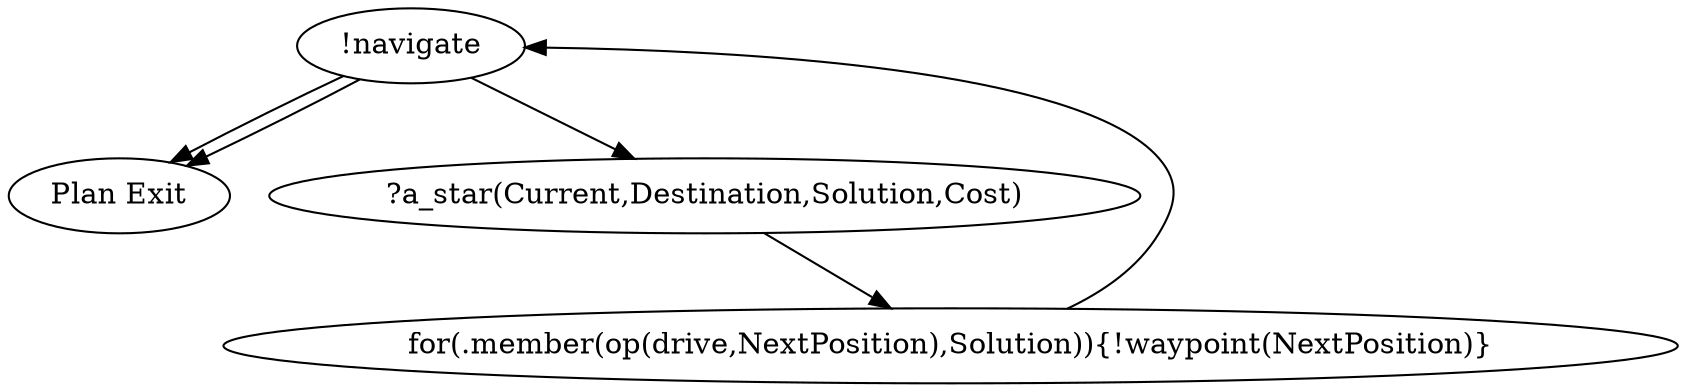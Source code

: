 // !navigate
digraph {
	0 [label="!navigate"]
	-1 [label="Plan Exit"]
	0 -> -1
	1 [label="?a_star(Current,Destination,Solution,Cost)"]
	0 -> 1
	2 [label="for(.member(op(drive,NextPosition),Solution)){!waypoint(NextPosition)}"]
	1 -> 2
	2 -> 0
	0 -> -1
}
